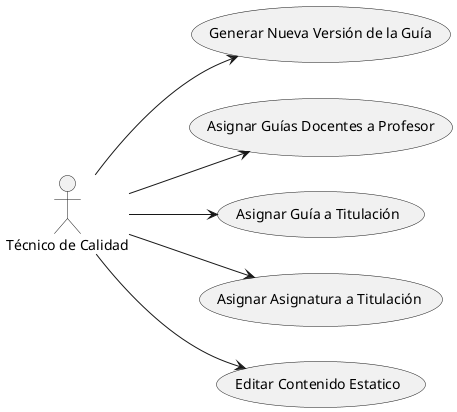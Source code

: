 @startuml
left to right direction

actor "Técnico de Calidad" as TecnicoCalidad

usecase "Generar Nueva Versión de la Guía" as GenerarVersion
usecase "Asignar Guías Docentes a Profesor" as AsignarGuiaProfesor
usecase "Asignar Guía a Titulación" as AsignarGuiaTitulacion
usecase "Asignar Asignatura a Titulación" as AsignarAsignaturaTitulacion
usecase "Editar Contenido Estatico" as EditarContenidoEstatico

TecnicoCalidad --> GenerarVersion
TecnicoCalidad --> AsignarGuiaProfesor
TecnicoCalidad --> AsignarGuiaTitulacion
TecnicoCalidad --> AsignarAsignaturaTitulacion
TecnicoCalidad --> EditarContenidoEstatico


@enduml